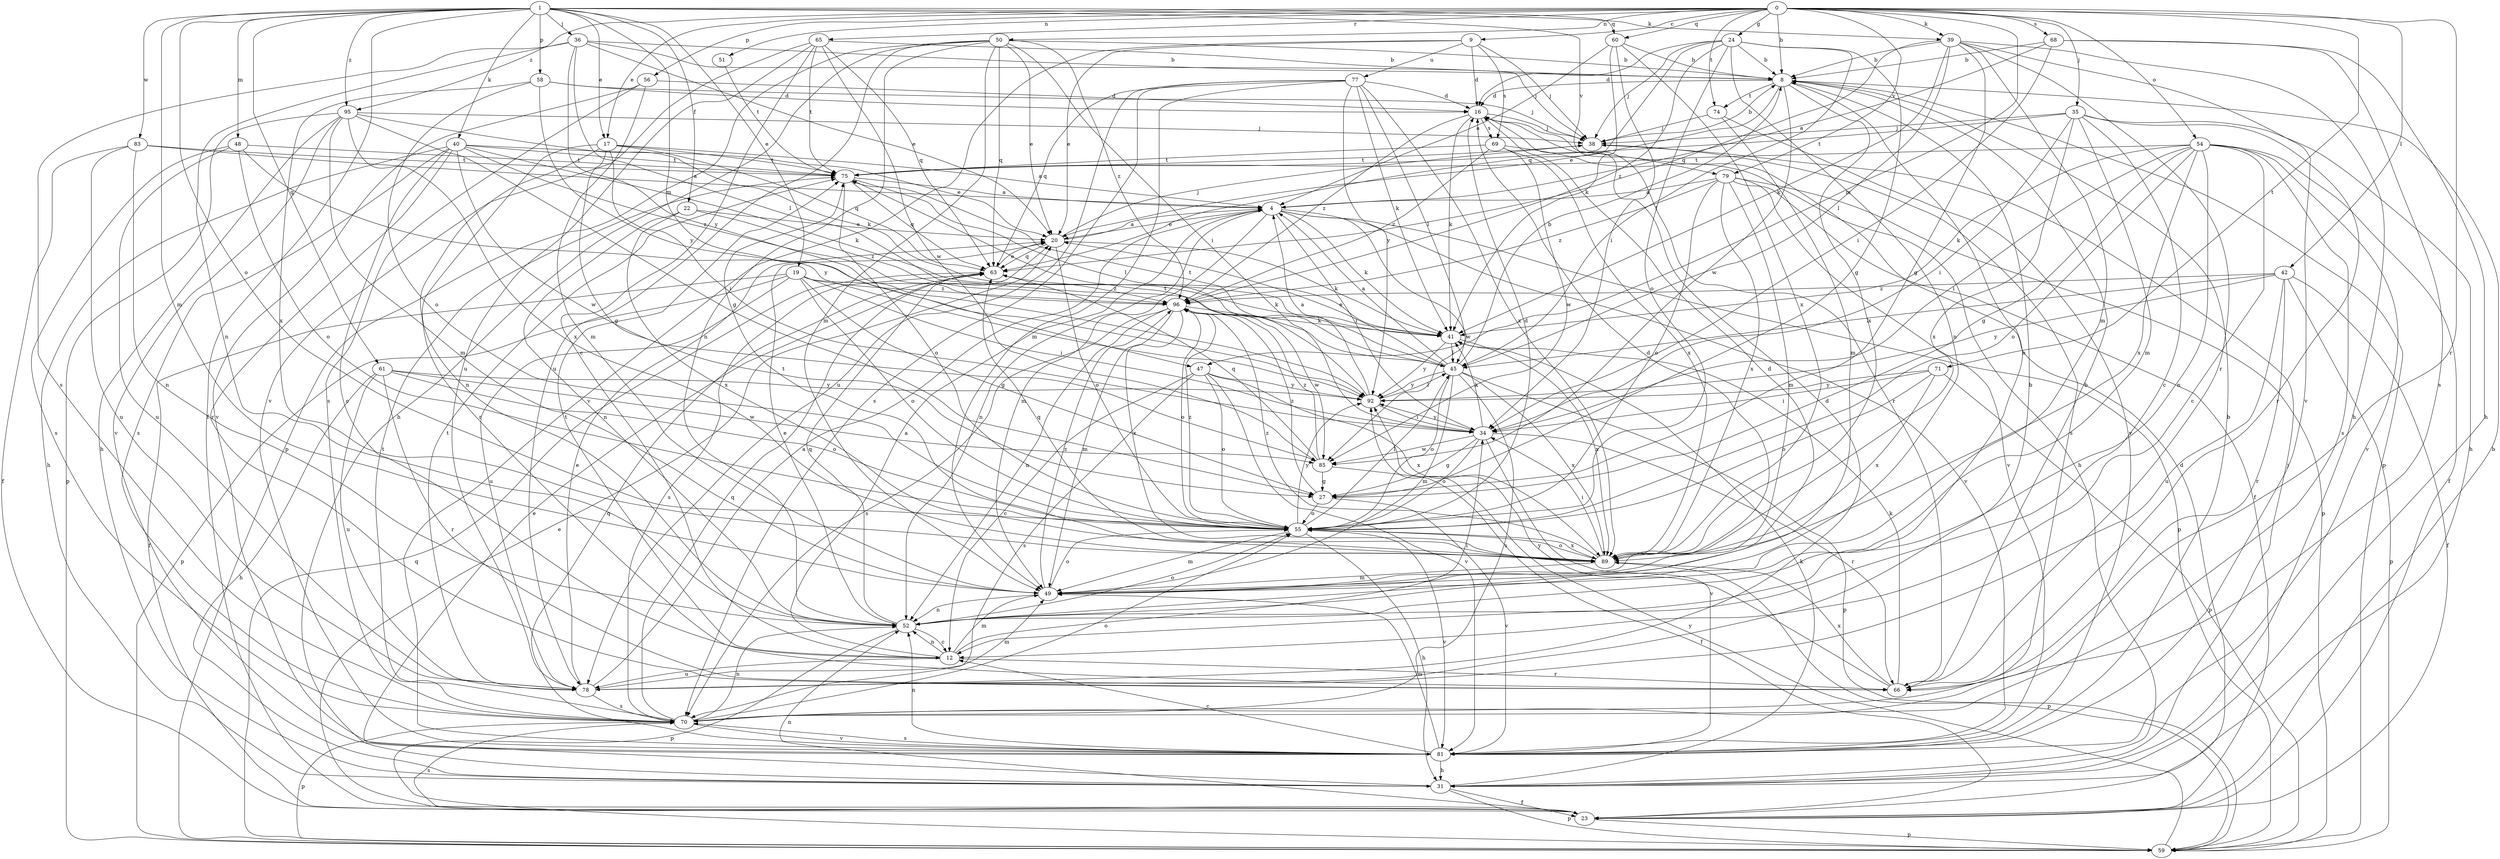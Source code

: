 strict digraph  {
0;
1;
4;
8;
9;
12;
16;
17;
19;
20;
22;
23;
24;
27;
31;
34;
35;
36;
38;
39;
40;
41;
42;
45;
47;
48;
49;
50;
51;
52;
54;
55;
56;
58;
59;
60;
61;
63;
65;
66;
68;
69;
70;
71;
74;
75;
77;
78;
79;
81;
83;
85;
89;
92;
95;
96;
0 -> 8  [label=b];
0 -> 9  [label=c];
0 -> 17  [label=e];
0 -> 24  [label=g];
0 -> 35  [label=j];
0 -> 39  [label=k];
0 -> 42  [label=l];
0 -> 47  [label=m];
0 -> 50  [label=n];
0 -> 51  [label=n];
0 -> 54  [label=o];
0 -> 56  [label=p];
0 -> 60  [label=q];
0 -> 65  [label=r];
0 -> 66  [label=r];
0 -> 68  [label=s];
0 -> 71  [label=t];
0 -> 74  [label=t];
0 -> 79  [label=v];
0 -> 95  [label=z];
1 -> 17  [label=e];
1 -> 19  [label=e];
1 -> 22  [label=f];
1 -> 23  [label=f];
1 -> 36  [label=j];
1 -> 39  [label=k];
1 -> 40  [label=k];
1 -> 47  [label=m];
1 -> 48  [label=m];
1 -> 49  [label=m];
1 -> 55  [label=o];
1 -> 58  [label=p];
1 -> 60  [label=q];
1 -> 61  [label=q];
1 -> 79  [label=v];
1 -> 83  [label=w];
1 -> 95  [label=z];
4 -> 20  [label=e];
4 -> 34  [label=i];
4 -> 41  [label=k];
4 -> 49  [label=m];
4 -> 52  [label=n];
4 -> 59  [label=p];
4 -> 81  [label=v];
4 -> 85  [label=w];
8 -> 16  [label=d];
8 -> 20  [label=e];
8 -> 52  [label=n];
8 -> 59  [label=p];
8 -> 74  [label=t];
8 -> 85  [label=w];
8 -> 89  [label=x];
9 -> 16  [label=d];
9 -> 20  [label=e];
9 -> 38  [label=j];
9 -> 69  [label=s];
9 -> 77  [label=u];
9 -> 81  [label=v];
12 -> 4  [label=a];
12 -> 34  [label=i];
12 -> 49  [label=m];
12 -> 52  [label=n];
12 -> 66  [label=r];
12 -> 75  [label=t];
12 -> 78  [label=u];
16 -> 38  [label=j];
16 -> 41  [label=k];
16 -> 66  [label=r];
16 -> 69  [label=s];
16 -> 96  [label=z];
17 -> 4  [label=a];
17 -> 27  [label=g];
17 -> 34  [label=i];
17 -> 52  [label=n];
17 -> 63  [label=q];
17 -> 66  [label=r];
17 -> 75  [label=t];
19 -> 23  [label=f];
19 -> 27  [label=g];
19 -> 34  [label=i];
19 -> 41  [label=k];
19 -> 55  [label=o];
19 -> 59  [label=p];
19 -> 78  [label=u];
19 -> 96  [label=z];
20 -> 4  [label=a];
20 -> 38  [label=j];
20 -> 41  [label=k];
20 -> 55  [label=o];
20 -> 63  [label=q];
22 -> 20  [label=e];
22 -> 52  [label=n];
22 -> 89  [label=x];
22 -> 96  [label=z];
23 -> 8  [label=b];
23 -> 16  [label=d];
23 -> 20  [label=e];
23 -> 52  [label=n];
23 -> 59  [label=p];
23 -> 70  [label=s];
24 -> 8  [label=b];
24 -> 16  [label=d];
24 -> 27  [label=g];
24 -> 38  [label=j];
24 -> 45  [label=l];
24 -> 52  [label=n];
24 -> 55  [label=o];
24 -> 63  [label=q];
24 -> 96  [label=z];
27 -> 55  [label=o];
27 -> 81  [label=v];
27 -> 96  [label=z];
31 -> 20  [label=e];
31 -> 23  [label=f];
31 -> 38  [label=j];
31 -> 41  [label=k];
31 -> 59  [label=p];
34 -> 27  [label=g];
34 -> 41  [label=k];
34 -> 55  [label=o];
34 -> 66  [label=r];
34 -> 81  [label=v];
34 -> 85  [label=w];
34 -> 92  [label=y];
35 -> 12  [label=c];
35 -> 31  [label=h];
35 -> 34  [label=i];
35 -> 38  [label=j];
35 -> 49  [label=m];
35 -> 66  [label=r];
35 -> 75  [label=t];
35 -> 89  [label=x];
36 -> 8  [label=b];
36 -> 20  [label=e];
36 -> 38  [label=j];
36 -> 45  [label=l];
36 -> 52  [label=n];
36 -> 70  [label=s];
36 -> 92  [label=y];
38 -> 8  [label=b];
38 -> 70  [label=s];
38 -> 75  [label=t];
39 -> 8  [label=b];
39 -> 27  [label=g];
39 -> 31  [label=h];
39 -> 41  [label=k];
39 -> 45  [label=l];
39 -> 49  [label=m];
39 -> 63  [label=q];
39 -> 66  [label=r];
39 -> 81  [label=v];
40 -> 12  [label=c];
40 -> 20  [label=e];
40 -> 31  [label=h];
40 -> 41  [label=k];
40 -> 66  [label=r];
40 -> 70  [label=s];
40 -> 75  [label=t];
40 -> 85  [label=w];
40 -> 96  [label=z];
41 -> 45  [label=l];
41 -> 89  [label=x];
41 -> 92  [label=y];
42 -> 23  [label=f];
42 -> 45  [label=l];
42 -> 59  [label=p];
42 -> 66  [label=r];
42 -> 78  [label=u];
42 -> 92  [label=y];
42 -> 96  [label=z];
45 -> 4  [label=a];
45 -> 8  [label=b];
45 -> 20  [label=e];
45 -> 49  [label=m];
45 -> 55  [label=o];
45 -> 59  [label=p];
45 -> 70  [label=s];
45 -> 75  [label=t];
45 -> 89  [label=x];
45 -> 92  [label=y];
47 -> 12  [label=c];
47 -> 55  [label=o];
47 -> 70  [label=s];
47 -> 81  [label=v];
47 -> 89  [label=x];
47 -> 92  [label=y];
48 -> 55  [label=o];
48 -> 70  [label=s];
48 -> 75  [label=t];
48 -> 78  [label=u];
48 -> 92  [label=y];
49 -> 16  [label=d];
49 -> 52  [label=n];
49 -> 55  [label=o];
49 -> 96  [label=z];
50 -> 8  [label=b];
50 -> 20  [label=e];
50 -> 31  [label=h];
50 -> 34  [label=i];
50 -> 49  [label=m];
50 -> 52  [label=n];
50 -> 59  [label=p];
50 -> 63  [label=q];
50 -> 78  [label=u];
50 -> 96  [label=z];
51 -> 75  [label=t];
52 -> 12  [label=c];
52 -> 16  [label=d];
52 -> 20  [label=e];
52 -> 55  [label=o];
52 -> 59  [label=p];
52 -> 63  [label=q];
54 -> 12  [label=c];
54 -> 23  [label=f];
54 -> 27  [label=g];
54 -> 34  [label=i];
54 -> 41  [label=k];
54 -> 52  [label=n];
54 -> 55  [label=o];
54 -> 70  [label=s];
54 -> 75  [label=t];
54 -> 81  [label=v];
54 -> 89  [label=x];
55 -> 16  [label=d];
55 -> 31  [label=h];
55 -> 45  [label=l];
55 -> 49  [label=m];
55 -> 81  [label=v];
55 -> 89  [label=x];
55 -> 92  [label=y];
55 -> 96  [label=z];
56 -> 16  [label=d];
56 -> 49  [label=m];
56 -> 70  [label=s];
56 -> 81  [label=v];
58 -> 16  [label=d];
58 -> 38  [label=j];
58 -> 55  [label=o];
58 -> 89  [label=x];
58 -> 92  [label=y];
59 -> 63  [label=q];
59 -> 92  [label=y];
60 -> 4  [label=a];
60 -> 8  [label=b];
60 -> 34  [label=i];
60 -> 41  [label=k];
60 -> 89  [label=x];
61 -> 31  [label=h];
61 -> 55  [label=o];
61 -> 66  [label=r];
61 -> 78  [label=u];
61 -> 85  [label=w];
61 -> 92  [label=y];
63 -> 20  [label=e];
63 -> 70  [label=s];
63 -> 96  [label=z];
65 -> 8  [label=b];
65 -> 12  [label=c];
65 -> 63  [label=q];
65 -> 75  [label=t];
65 -> 78  [label=u];
65 -> 81  [label=v];
65 -> 85  [label=w];
66 -> 8  [label=b];
66 -> 41  [label=k];
66 -> 89  [label=x];
66 -> 92  [label=y];
68 -> 4  [label=a];
68 -> 8  [label=b];
68 -> 31  [label=h];
68 -> 34  [label=i];
68 -> 70  [label=s];
69 -> 31  [label=h];
69 -> 75  [label=t];
69 -> 85  [label=w];
69 -> 89  [label=x];
69 -> 96  [label=z];
70 -> 52  [label=n];
70 -> 55  [label=o];
70 -> 59  [label=p];
70 -> 63  [label=q];
70 -> 75  [label=t];
70 -> 81  [label=v];
71 -> 34  [label=i];
71 -> 55  [label=o];
71 -> 59  [label=p];
71 -> 89  [label=x];
71 -> 92  [label=y];
74 -> 38  [label=j];
74 -> 49  [label=m];
74 -> 81  [label=v];
75 -> 4  [label=a];
75 -> 45  [label=l];
75 -> 55  [label=o];
75 -> 63  [label=q];
77 -> 16  [label=d];
77 -> 41  [label=k];
77 -> 45  [label=l];
77 -> 49  [label=m];
77 -> 63  [label=q];
77 -> 70  [label=s];
77 -> 78  [label=u];
77 -> 89  [label=x];
77 -> 92  [label=y];
78 -> 4  [label=a];
78 -> 8  [label=b];
78 -> 16  [label=d];
78 -> 20  [label=e];
78 -> 49  [label=m];
78 -> 70  [label=s];
78 -> 75  [label=t];
79 -> 4  [label=a];
79 -> 23  [label=f];
79 -> 49  [label=m];
79 -> 55  [label=o];
79 -> 59  [label=p];
79 -> 81  [label=v];
79 -> 89  [label=x];
79 -> 96  [label=z];
81 -> 8  [label=b];
81 -> 12  [label=c];
81 -> 31  [label=h];
81 -> 49  [label=m];
81 -> 52  [label=n];
81 -> 63  [label=q];
81 -> 70  [label=s];
83 -> 4  [label=a];
83 -> 23  [label=f];
83 -> 52  [label=n];
83 -> 75  [label=t];
83 -> 78  [label=u];
85 -> 23  [label=f];
85 -> 27  [label=g];
85 -> 63  [label=q];
85 -> 96  [label=z];
89 -> 34  [label=i];
89 -> 49  [label=m];
89 -> 55  [label=o];
89 -> 59  [label=p];
89 -> 63  [label=q];
89 -> 75  [label=t];
89 -> 96  [label=z];
92 -> 4  [label=a];
92 -> 34  [label=i];
92 -> 45  [label=l];
92 -> 75  [label=t];
95 -> 27  [label=g];
95 -> 31  [label=h];
95 -> 38  [label=j];
95 -> 41  [label=k];
95 -> 49  [label=m];
95 -> 59  [label=p];
95 -> 81  [label=v];
95 -> 89  [label=x];
96 -> 41  [label=k];
96 -> 49  [label=m];
96 -> 52  [label=n];
96 -> 55  [label=o];
96 -> 70  [label=s];
96 -> 85  [label=w];
96 -> 89  [label=x];
}
